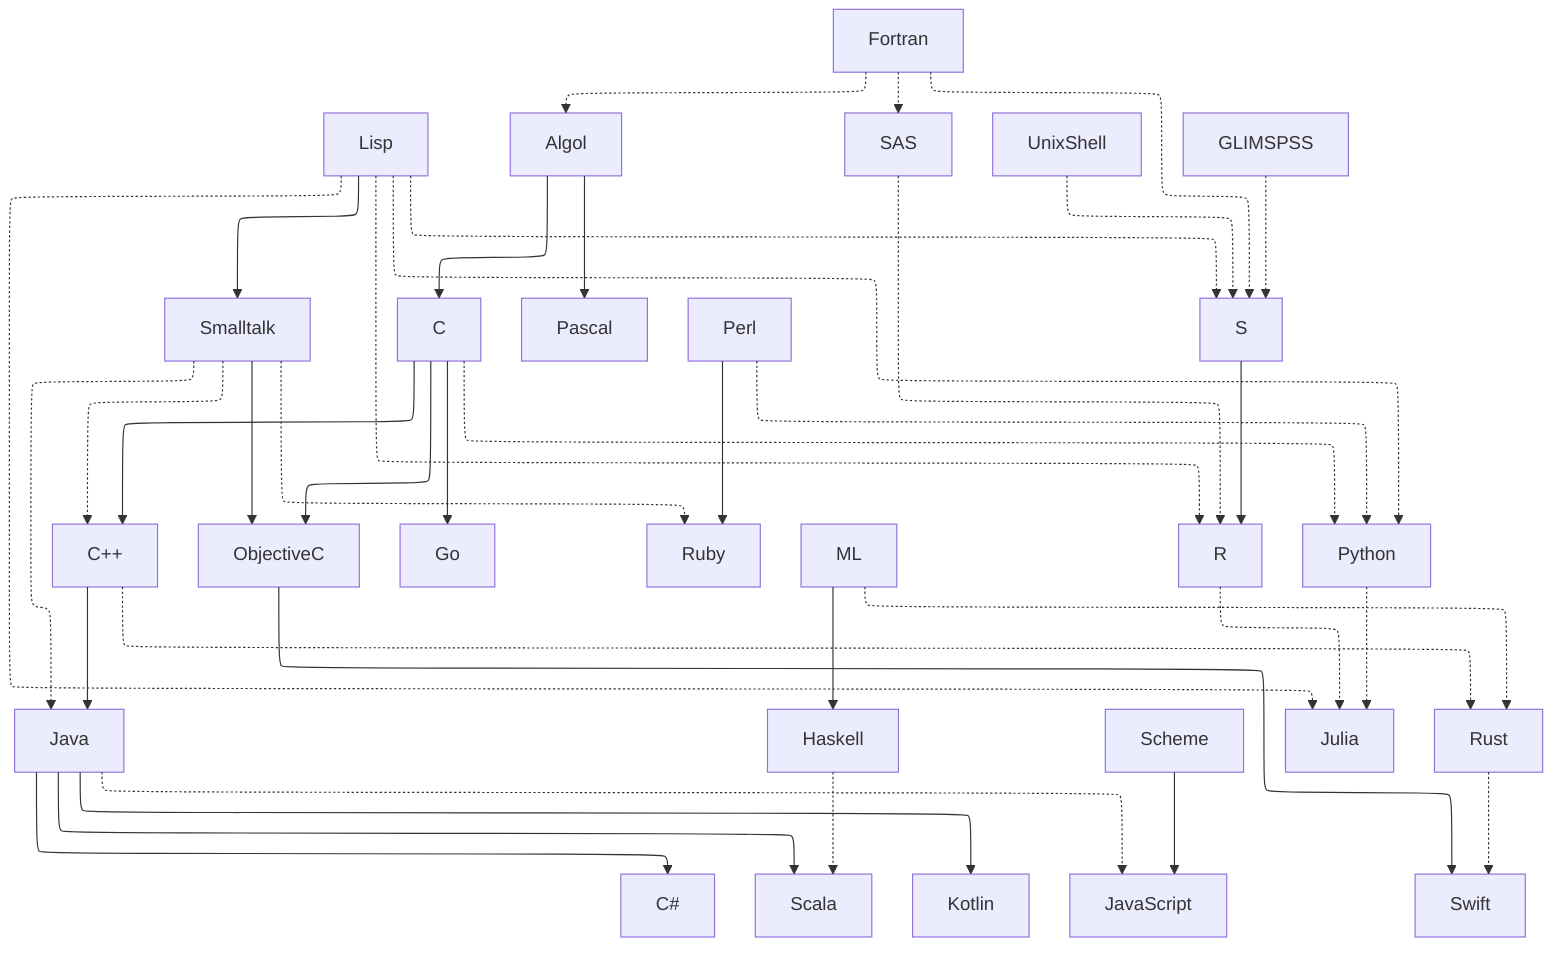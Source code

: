 ---
config:
  layout: elk
---
flowchart TD
    Lisp["Lisp"] --> Smalltalk["Smalltalk"]
    Algol["Algol"] --> C["C"] & Pascal["Pascal"]
    C --> C++["C++"] & ObjectiveC["ObjectiveC"] & Go["Go"]
    C++ --> Java["Java"]
    Java --> C#["C#"] & Scala["Scala"] & Kotlin["Kotlin"]
    Smalltalk --> ObjectiveC
    Perl["Perl"] --> Ruby["Ruby"]
    ML["ML"] --> Haskell["Haskell"]
    Scheme["Scheme"] --> JavaScript["JavaScript"]
    ObjectiveC --> Swift["Swift"]
    S["S"] --> R["R"]
    Fortran["Fortran"] -.-> Algol & SAS["SAS"] & S
    Smalltalk -.-> C++ & Java & Ruby
    Perl -.-> Python["Python"]
    Lisp -.-> Python & R & Julia["Julia"] & S
    C -.-> Python
    Haskell -.-> Scala
    C++ -.-> Rust["Rust"]
    ML -.-> Rust
    Rust -.-> Swift
    Java -.-> JavaScript
    SAS -.-> R
    Python -.-> Julia
    R -.-> Julia
    UnixShell["UnixShell"] -.-> S
    GLIMSPSS["GLIMSPSS"] -.-> S